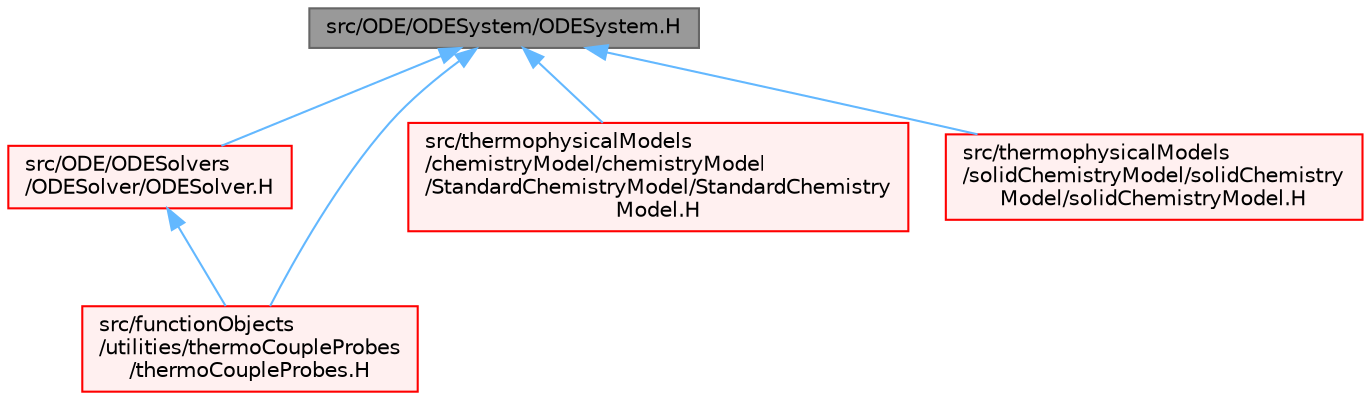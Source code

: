 digraph "src/ODE/ODESystem/ODESystem.H"
{
 // LATEX_PDF_SIZE
  bgcolor="transparent";
  edge [fontname=Helvetica,fontsize=10,labelfontname=Helvetica,labelfontsize=10];
  node [fontname=Helvetica,fontsize=10,shape=box,height=0.2,width=0.4];
  Node1 [id="Node000001",label="src/ODE/ODESystem/ODESystem.H",height=0.2,width=0.4,color="gray40", fillcolor="grey60", style="filled", fontcolor="black",tooltip=" "];
  Node1 -> Node2 [id="edge1_Node000001_Node000002",dir="back",color="steelblue1",style="solid",tooltip=" "];
  Node2 [id="Node000002",label="src/ODE/ODESolvers\l/ODESolver/ODESolver.H",height=0.2,width=0.4,color="red", fillcolor="#FFF0F0", style="filled",URL="$ODESolver_8H.html",tooltip=" "];
  Node2 -> Node35 [id="edge2_Node000002_Node000035",dir="back",color="steelblue1",style="solid",tooltip=" "];
  Node35 [id="Node000035",label="src/functionObjects\l/utilities/thermoCoupleProbes\l/thermoCoupleProbes.H",height=0.2,width=0.4,color="red", fillcolor="#FFF0F0", style="filled",URL="$thermoCoupleProbes_8H.html",tooltip=" "];
  Node1 -> Node35 [id="edge3_Node000001_Node000035",dir="back",color="steelblue1",style="solid",tooltip=" "];
  Node1 -> Node43 [id="edge4_Node000001_Node000043",dir="back",color="steelblue1",style="solid",tooltip=" "];
  Node43 [id="Node000043",label="src/thermophysicalModels\l/chemistryModel/chemistryModel\l/StandardChemistryModel/StandardChemistry\lModel.H",height=0.2,width=0.4,color="red", fillcolor="#FFF0F0", style="filled",URL="$StandardChemistryModel_8H.html",tooltip=" "];
  Node1 -> Node50 [id="edge5_Node000001_Node000050",dir="back",color="steelblue1",style="solid",tooltip=" "];
  Node50 [id="Node000050",label="src/thermophysicalModels\l/solidChemistryModel/solidChemistry\lModel/solidChemistryModel.H",height=0.2,width=0.4,color="red", fillcolor="#FFF0F0", style="filled",URL="$solidChemistryModel_8H.html",tooltip=" "];
}
